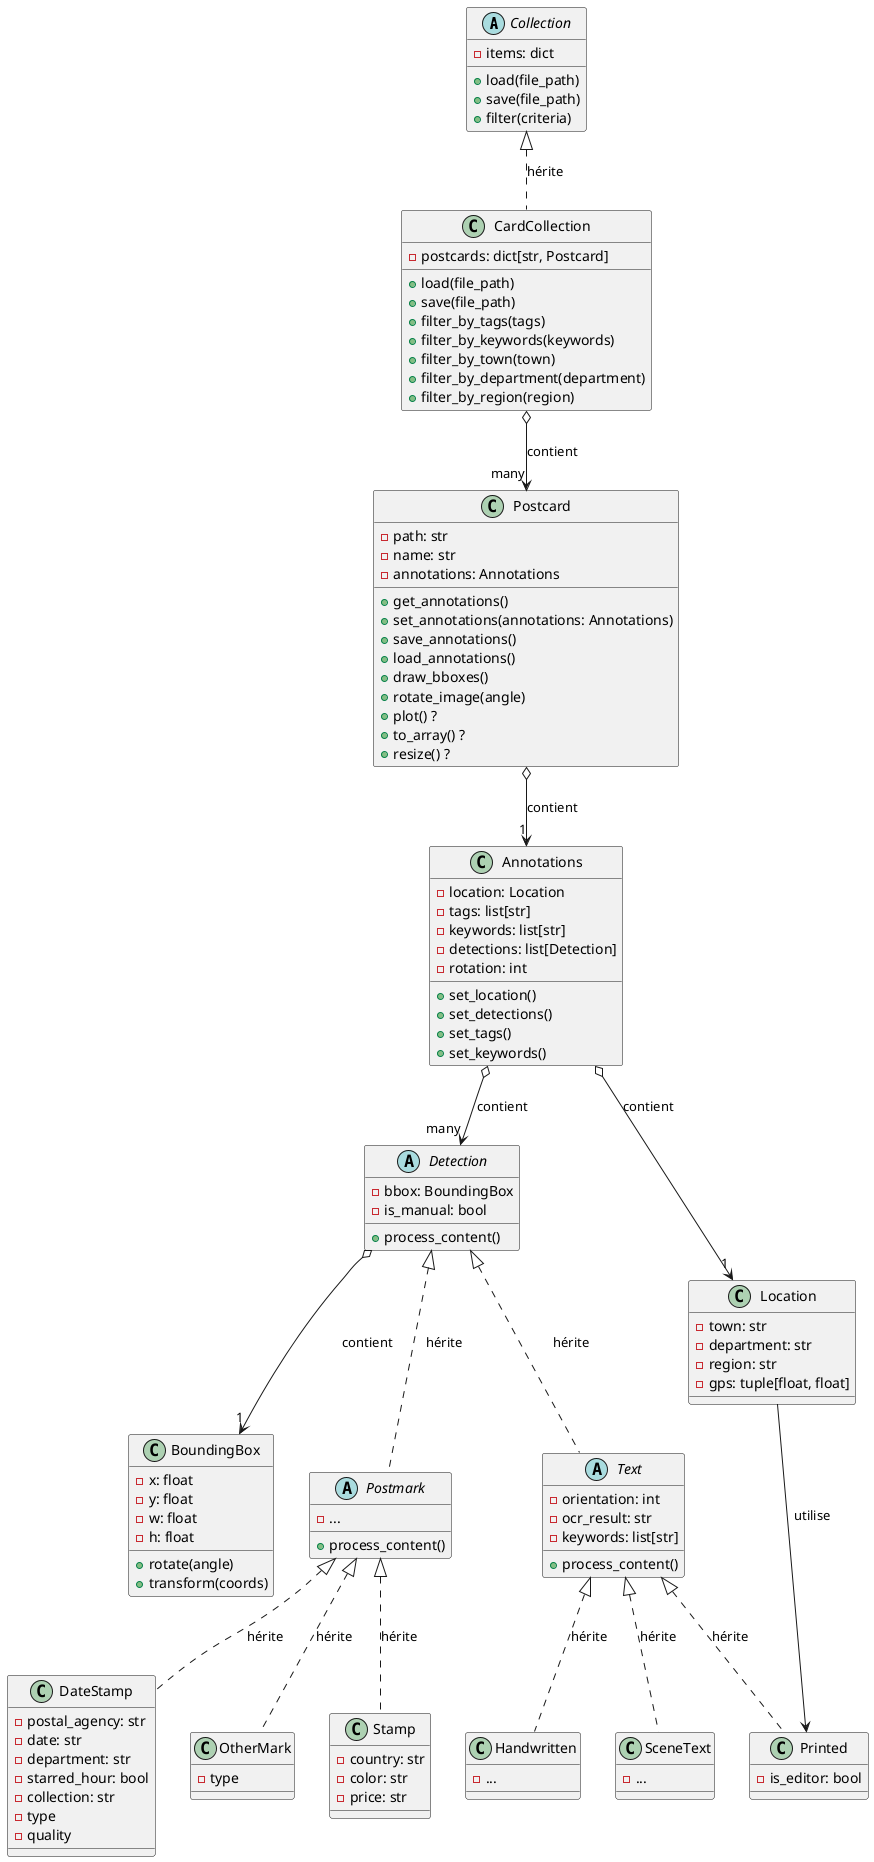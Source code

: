 @startuml
' Classes abstraites
abstract class Collection {
  - items: dict
  + load(file_path)
  + save(file_path)
  + filter(criteria)
}

class CardCollection {
  - postcards: dict[str, Postcard]
  + load(file_path)
  + save(file_path)
  + filter_by_tags(tags)
  + filter_by_keywords(keywords)
  + filter_by_town(town)
  + filter_by_department(department)
  + filter_by_region(region)
}

abstract class Detection {
  - bbox: BoundingBox
  - is_manual: bool
  + process_content()
}

' Classes concrètes
class Postcard {
  - path: str
  - name: str
  - annotations: Annotations
  + get_annotations()
  + set_annotations(annotations: Annotations)
  + save_annotations()
  + load_annotations()
  + draw_bboxes()
  + rotate_image(angle)
  + plot() ?
  + to_array() ?
  + resize() ?
}

class Annotations {
  - location: Location
  - tags: list[str]
  - keywords: list[str]
  - detections: list[Detection]
  - rotation: int
'  + to_tensor()
'  + to_yolo_format()
'  + to_cvat_format()
  + set_location()
  + set_detections()
  + set_tags()
  + set_keywords()
}

class Location {
  - town: str
  - department: str
  - region: str
  - gps: tuple[float, float]
}

class BoundingBox {
  - x: float
  - y: float
  - w: float
  - h: float
  + rotate(angle)
  + transform(coords)
}

abstract class Text {
  - orientation: int
  - ocr_result: str
  - keywords: list[str]
  + process_content()
}

abstract class Postmark {
  - ...
  + process_content()
}

class Printed {
  - is_editor: bool
}

class Handwritten {
  - ...
}

class SceneText {
  - ...
}

class Stamp {
  - country: str
  - color: str
  - price: str
}

class DateStamp {
  - postal_agency: str
  - date: str
  - department: str
  - starred_hour: bool
  - collection: str
  - type
  - quality
}

class OtherMark {
  - type
}


' Relations
Collection <|.. CardCollection : hérite
CardCollection o--> "many" Postcard : contient
Postcard o--> "1" Annotations : contient
Annotations o--> "1" Location : contient
Location --> Printed : utilise
Annotations o--> "many" Detection : contient
Detection o--> "1" BoundingBox : contient
Detection <|.. Text : hérite
Detection <|.. Postmark : hérite
Text <|.. Printed : hérite
Text <|.. Handwritten : hérite
Text <|.. SceneText : hérite
Postmark <|.. Stamp : hérite
Postmark <|.. DateStamp : hérite
Postmark <|.. OtherMark : hérite
@enduml